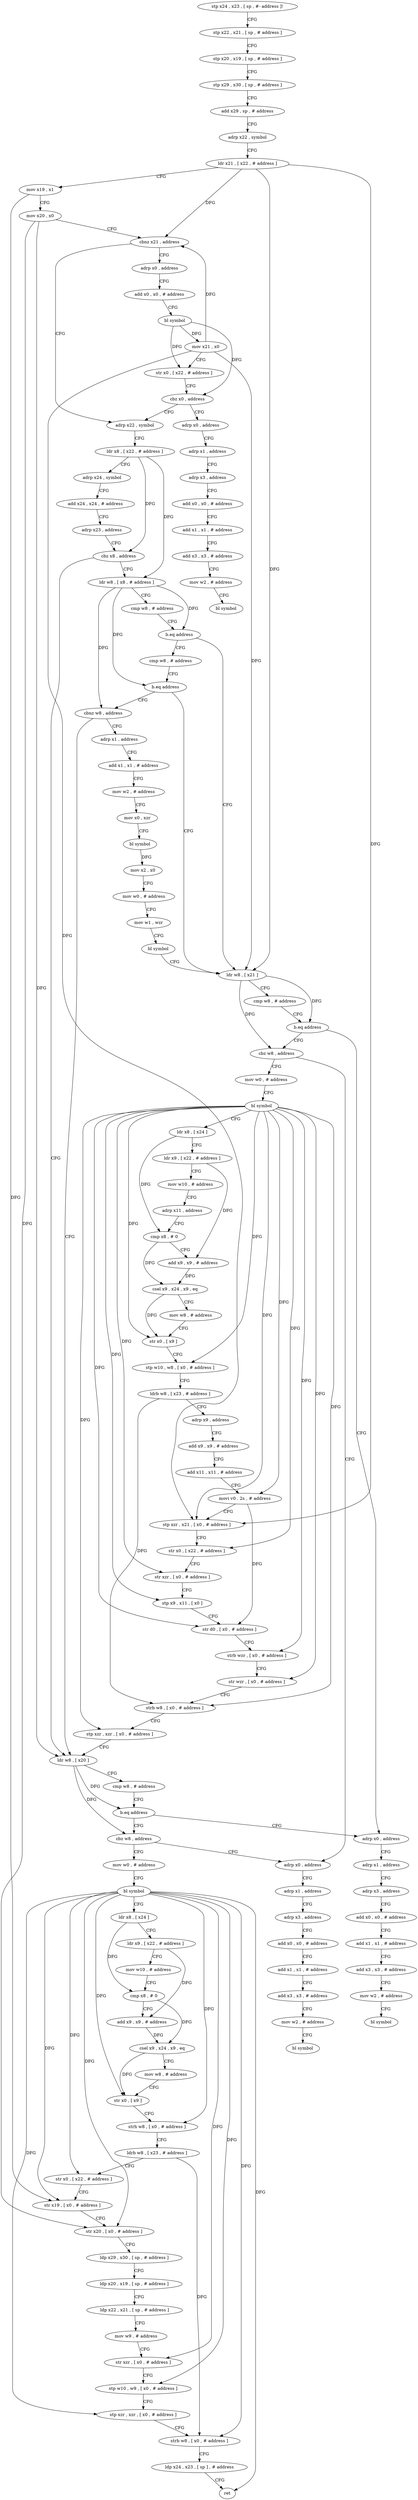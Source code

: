 digraph "func" {
"4227592" [label = "stp x24 , x23 , [ sp , #- address ]!" ]
"4227596" [label = "stp x22 , x21 , [ sp , # address ]" ]
"4227600" [label = "stp x20 , x19 , [ sp , # address ]" ]
"4227604" [label = "stp x29 , x30 , [ sp , # address ]" ]
"4227608" [label = "add x29 , sp , # address" ]
"4227612" [label = "adrp x22 , symbol" ]
"4227616" [label = "ldr x21 , [ x22 , # address ]" ]
"4227620" [label = "mov x19 , x1" ]
"4227624" [label = "mov x20 , x0" ]
"4227628" [label = "cbnz x21 , address" ]
"4227656" [label = "adrp x22 , symbol" ]
"4227632" [label = "adrp x0 , address" ]
"4227660" [label = "ldr x8 , [ x22 , # address ]" ]
"4227664" [label = "adrp x24 , symbol" ]
"4227668" [label = "add x24 , x24 , # address" ]
"4227672" [label = "adrp x23 , address" ]
"4227676" [label = "cbz x8 , address" ]
"4227860" [label = "ldr w8 , [ x20 ]" ]
"4227680" [label = "ldr w8 , [ x8 , # address ]" ]
"4227636" [label = "add x0 , x0 , # address" ]
"4227640" [label = "bl symbol" ]
"4227644" [label = "mov x21 , x0" ]
"4227648" [label = "str x0 , [ x22 , # address ]" ]
"4227652" [label = "cbz x0 , address" ]
"4228040" [label = "adrp x0 , address" ]
"4227864" [label = "cmp w8 , # address" ]
"4227868" [label = "b.eq address" ]
"4227976" [label = "adrp x0 , address" ]
"4227872" [label = "cbz w8 , address" ]
"4227684" [label = "cmp w8 , # address" ]
"4227688" [label = "b.eq address" ]
"4227740" [label = "ldr w8 , [ x21 ]" ]
"4227692" [label = "cmp w8 , # address" ]
"4228044" [label = "adrp x1 , address" ]
"4228048" [label = "adrp x3 , address" ]
"4228052" [label = "add x0 , x0 , # address" ]
"4228056" [label = "add x1 , x1 , # address" ]
"4228060" [label = "add x3 , x3 , # address" ]
"4228064" [label = "mov w2 , # address" ]
"4228068" [label = "bl symbol" ]
"4227980" [label = "adrp x1 , address" ]
"4227984" [label = "adrp x3 , address" ]
"4227988" [label = "add x0 , x0 , # address" ]
"4227992" [label = "add x1 , x1 , # address" ]
"4227996" [label = "add x3 , x3 , # address" ]
"4228000" [label = "mov w2 , # address" ]
"4228004" [label = "bl symbol" ]
"4228008" [label = "adrp x0 , address" ]
"4227876" [label = "mov w0 , # address" ]
"4227744" [label = "cmp w8 , # address" ]
"4227748" [label = "b.eq address" ]
"4227752" [label = "cbz w8 , address" ]
"4227696" [label = "b.eq address" ]
"4227700" [label = "cbnz w8 , address" ]
"4228012" [label = "adrp x1 , address" ]
"4228016" [label = "adrp x3 , address" ]
"4228020" [label = "add x0 , x0 , # address" ]
"4228024" [label = "add x1 , x1 , # address" ]
"4228028" [label = "add x3 , x3 , # address" ]
"4228032" [label = "mov w2 , # address" ]
"4228036" [label = "bl symbol" ]
"4227880" [label = "bl symbol" ]
"4227884" [label = "ldr x8 , [ x24 ]" ]
"4227888" [label = "ldr x9 , [ x22 , # address ]" ]
"4227892" [label = "mov w10 , # address" ]
"4227896" [label = "cmp x8 , # 0" ]
"4227900" [label = "add x9 , x9 , # address" ]
"4227904" [label = "csel x9 , x24 , x9 , eq" ]
"4227908" [label = "mov w8 , # address" ]
"4227912" [label = "str x0 , [ x9 ]" ]
"4227916" [label = "strh w8 , [ x0 , # address ]" ]
"4227920" [label = "ldrb w8 , [ x23 , # address ]" ]
"4227924" [label = "str x0 , [ x22 , # address ]" ]
"4227928" [label = "str x19 , [ x0 , # address ]" ]
"4227932" [label = "str x20 , [ x0 , # address ]" ]
"4227936" [label = "ldp x29 , x30 , [ sp , # address ]" ]
"4227940" [label = "ldp x20 , x19 , [ sp , # address ]" ]
"4227944" [label = "ldp x22 , x21 , [ sp , # address ]" ]
"4227948" [label = "mov w9 , # address" ]
"4227952" [label = "str xzr , [ x0 , # address ]" ]
"4227956" [label = "stp w10 , w9 , [ x0 , # address ]" ]
"4227960" [label = "stp xzr , xzr , [ x0 , # address ]" ]
"4227964" [label = "strb w8 , [ x0 , # address ]" ]
"4227968" [label = "ldp x24 , x23 , [ sp ] , # address" ]
"4227972" [label = "ret" ]
"4227756" [label = "mov w0 , # address" ]
"4227704" [label = "adrp x1 , address" ]
"4227760" [label = "bl symbol" ]
"4227764" [label = "ldr x8 , [ x24 ]" ]
"4227768" [label = "ldr x9 , [ x22 , # address ]" ]
"4227772" [label = "mov w10 , # address" ]
"4227776" [label = "adrp x11 , address" ]
"4227780" [label = "cmp x8 , # 0" ]
"4227784" [label = "add x9 , x9 , # address" ]
"4227788" [label = "csel x9 , x24 , x9 , eq" ]
"4227792" [label = "mov w8 , # address" ]
"4227796" [label = "str x0 , [ x9 ]" ]
"4227800" [label = "stp w10 , w8 , [ x0 , # address ]" ]
"4227804" [label = "ldrb w8 , [ x23 , # address ]" ]
"4227808" [label = "adrp x9 , address" ]
"4227812" [label = "add x9 , x9 , # address" ]
"4227816" [label = "add x11 , x11 , # address" ]
"4227820" [label = "movi v0 . 2s , # address" ]
"4227824" [label = "stp xzr , x21 , [ x0 , # address ]" ]
"4227828" [label = "str x0 , [ x22 , # address ]" ]
"4227832" [label = "str xzr , [ x0 , # address ]" ]
"4227836" [label = "stp x9 , x11 , [ x0 ]" ]
"4227840" [label = "str d0 , [ x0 , # address ]" ]
"4227844" [label = "strb wzr , [ x0 , # address ]" ]
"4227848" [label = "str wzr , [ x0 , # address ]" ]
"4227852" [label = "strb w8 , [ x0 , # address ]" ]
"4227856" [label = "stp xzr , xzr , [ x0 , # address ]" ]
"4227708" [label = "add x1 , x1 , # address" ]
"4227712" [label = "mov w2 , # address" ]
"4227716" [label = "mov x0 , xzr" ]
"4227720" [label = "bl symbol" ]
"4227724" [label = "mov x2 , x0" ]
"4227728" [label = "mov w0 , # address" ]
"4227732" [label = "mov w1 , wzr" ]
"4227736" [label = "bl symbol" ]
"4227592" -> "4227596" [ label = "CFG" ]
"4227596" -> "4227600" [ label = "CFG" ]
"4227600" -> "4227604" [ label = "CFG" ]
"4227604" -> "4227608" [ label = "CFG" ]
"4227608" -> "4227612" [ label = "CFG" ]
"4227612" -> "4227616" [ label = "CFG" ]
"4227616" -> "4227620" [ label = "CFG" ]
"4227616" -> "4227628" [ label = "DFG" ]
"4227616" -> "4227740" [ label = "DFG" ]
"4227616" -> "4227824" [ label = "DFG" ]
"4227620" -> "4227624" [ label = "CFG" ]
"4227620" -> "4227928" [ label = "DFG" ]
"4227624" -> "4227628" [ label = "CFG" ]
"4227624" -> "4227860" [ label = "DFG" ]
"4227624" -> "4227932" [ label = "DFG" ]
"4227628" -> "4227656" [ label = "CFG" ]
"4227628" -> "4227632" [ label = "CFG" ]
"4227656" -> "4227660" [ label = "CFG" ]
"4227632" -> "4227636" [ label = "CFG" ]
"4227660" -> "4227664" [ label = "CFG" ]
"4227660" -> "4227676" [ label = "DFG" ]
"4227660" -> "4227680" [ label = "DFG" ]
"4227664" -> "4227668" [ label = "CFG" ]
"4227668" -> "4227672" [ label = "CFG" ]
"4227672" -> "4227676" [ label = "CFG" ]
"4227676" -> "4227860" [ label = "CFG" ]
"4227676" -> "4227680" [ label = "CFG" ]
"4227860" -> "4227864" [ label = "CFG" ]
"4227860" -> "4227868" [ label = "DFG" ]
"4227860" -> "4227872" [ label = "DFG" ]
"4227680" -> "4227684" [ label = "CFG" ]
"4227680" -> "4227688" [ label = "DFG" ]
"4227680" -> "4227696" [ label = "DFG" ]
"4227680" -> "4227700" [ label = "DFG" ]
"4227636" -> "4227640" [ label = "CFG" ]
"4227640" -> "4227644" [ label = "DFG" ]
"4227640" -> "4227648" [ label = "DFG" ]
"4227640" -> "4227652" [ label = "DFG" ]
"4227644" -> "4227648" [ label = "CFG" ]
"4227644" -> "4227628" [ label = "DFG" ]
"4227644" -> "4227740" [ label = "DFG" ]
"4227644" -> "4227824" [ label = "DFG" ]
"4227648" -> "4227652" [ label = "CFG" ]
"4227652" -> "4228040" [ label = "CFG" ]
"4227652" -> "4227656" [ label = "CFG" ]
"4228040" -> "4228044" [ label = "CFG" ]
"4227864" -> "4227868" [ label = "CFG" ]
"4227868" -> "4227976" [ label = "CFG" ]
"4227868" -> "4227872" [ label = "CFG" ]
"4227976" -> "4227980" [ label = "CFG" ]
"4227872" -> "4228008" [ label = "CFG" ]
"4227872" -> "4227876" [ label = "CFG" ]
"4227684" -> "4227688" [ label = "CFG" ]
"4227688" -> "4227740" [ label = "CFG" ]
"4227688" -> "4227692" [ label = "CFG" ]
"4227740" -> "4227744" [ label = "CFG" ]
"4227740" -> "4227748" [ label = "DFG" ]
"4227740" -> "4227752" [ label = "DFG" ]
"4227692" -> "4227696" [ label = "CFG" ]
"4228044" -> "4228048" [ label = "CFG" ]
"4228048" -> "4228052" [ label = "CFG" ]
"4228052" -> "4228056" [ label = "CFG" ]
"4228056" -> "4228060" [ label = "CFG" ]
"4228060" -> "4228064" [ label = "CFG" ]
"4228064" -> "4228068" [ label = "CFG" ]
"4227980" -> "4227984" [ label = "CFG" ]
"4227984" -> "4227988" [ label = "CFG" ]
"4227988" -> "4227992" [ label = "CFG" ]
"4227992" -> "4227996" [ label = "CFG" ]
"4227996" -> "4228000" [ label = "CFG" ]
"4228000" -> "4228004" [ label = "CFG" ]
"4228008" -> "4228012" [ label = "CFG" ]
"4227876" -> "4227880" [ label = "CFG" ]
"4227744" -> "4227748" [ label = "CFG" ]
"4227748" -> "4227976" [ label = "CFG" ]
"4227748" -> "4227752" [ label = "CFG" ]
"4227752" -> "4228008" [ label = "CFG" ]
"4227752" -> "4227756" [ label = "CFG" ]
"4227696" -> "4227740" [ label = "CFG" ]
"4227696" -> "4227700" [ label = "CFG" ]
"4227700" -> "4227860" [ label = "CFG" ]
"4227700" -> "4227704" [ label = "CFG" ]
"4228012" -> "4228016" [ label = "CFG" ]
"4228016" -> "4228020" [ label = "CFG" ]
"4228020" -> "4228024" [ label = "CFG" ]
"4228024" -> "4228028" [ label = "CFG" ]
"4228028" -> "4228032" [ label = "CFG" ]
"4228032" -> "4228036" [ label = "CFG" ]
"4227880" -> "4227884" [ label = "CFG" ]
"4227880" -> "4227912" [ label = "DFG" ]
"4227880" -> "4227916" [ label = "DFG" ]
"4227880" -> "4227924" [ label = "DFG" ]
"4227880" -> "4227928" [ label = "DFG" ]
"4227880" -> "4227932" [ label = "DFG" ]
"4227880" -> "4227952" [ label = "DFG" ]
"4227880" -> "4227956" [ label = "DFG" ]
"4227880" -> "4227960" [ label = "DFG" ]
"4227880" -> "4227964" [ label = "DFG" ]
"4227880" -> "4227972" [ label = "DFG" ]
"4227884" -> "4227888" [ label = "CFG" ]
"4227884" -> "4227896" [ label = "DFG" ]
"4227888" -> "4227892" [ label = "CFG" ]
"4227888" -> "4227900" [ label = "DFG" ]
"4227892" -> "4227896" [ label = "CFG" ]
"4227896" -> "4227900" [ label = "CFG" ]
"4227896" -> "4227904" [ label = "DFG" ]
"4227900" -> "4227904" [ label = "DFG" ]
"4227904" -> "4227908" [ label = "CFG" ]
"4227904" -> "4227912" [ label = "DFG" ]
"4227908" -> "4227912" [ label = "CFG" ]
"4227912" -> "4227916" [ label = "CFG" ]
"4227916" -> "4227920" [ label = "CFG" ]
"4227920" -> "4227924" [ label = "CFG" ]
"4227920" -> "4227964" [ label = "DFG" ]
"4227924" -> "4227928" [ label = "CFG" ]
"4227928" -> "4227932" [ label = "CFG" ]
"4227932" -> "4227936" [ label = "CFG" ]
"4227936" -> "4227940" [ label = "CFG" ]
"4227940" -> "4227944" [ label = "CFG" ]
"4227944" -> "4227948" [ label = "CFG" ]
"4227948" -> "4227952" [ label = "CFG" ]
"4227952" -> "4227956" [ label = "CFG" ]
"4227956" -> "4227960" [ label = "CFG" ]
"4227960" -> "4227964" [ label = "CFG" ]
"4227964" -> "4227968" [ label = "CFG" ]
"4227968" -> "4227972" [ label = "CFG" ]
"4227756" -> "4227760" [ label = "CFG" ]
"4227704" -> "4227708" [ label = "CFG" ]
"4227760" -> "4227764" [ label = "CFG" ]
"4227760" -> "4227796" [ label = "DFG" ]
"4227760" -> "4227800" [ label = "DFG" ]
"4227760" -> "4227824" [ label = "DFG" ]
"4227760" -> "4227828" [ label = "DFG" ]
"4227760" -> "4227832" [ label = "DFG" ]
"4227760" -> "4227836" [ label = "DFG" ]
"4227760" -> "4227840" [ label = "DFG" ]
"4227760" -> "4227844" [ label = "DFG" ]
"4227760" -> "4227848" [ label = "DFG" ]
"4227760" -> "4227852" [ label = "DFG" ]
"4227760" -> "4227856" [ label = "DFG" ]
"4227760" -> "4227820" [ label = "DFG" ]
"4227764" -> "4227768" [ label = "CFG" ]
"4227764" -> "4227780" [ label = "DFG" ]
"4227768" -> "4227772" [ label = "CFG" ]
"4227768" -> "4227784" [ label = "DFG" ]
"4227772" -> "4227776" [ label = "CFG" ]
"4227776" -> "4227780" [ label = "CFG" ]
"4227780" -> "4227784" [ label = "CFG" ]
"4227780" -> "4227788" [ label = "DFG" ]
"4227784" -> "4227788" [ label = "DFG" ]
"4227788" -> "4227792" [ label = "CFG" ]
"4227788" -> "4227796" [ label = "DFG" ]
"4227792" -> "4227796" [ label = "CFG" ]
"4227796" -> "4227800" [ label = "CFG" ]
"4227800" -> "4227804" [ label = "CFG" ]
"4227804" -> "4227808" [ label = "CFG" ]
"4227804" -> "4227852" [ label = "DFG" ]
"4227808" -> "4227812" [ label = "CFG" ]
"4227812" -> "4227816" [ label = "CFG" ]
"4227816" -> "4227820" [ label = "CFG" ]
"4227820" -> "4227824" [ label = "CFG" ]
"4227820" -> "4227840" [ label = "DFG" ]
"4227824" -> "4227828" [ label = "CFG" ]
"4227828" -> "4227832" [ label = "CFG" ]
"4227832" -> "4227836" [ label = "CFG" ]
"4227836" -> "4227840" [ label = "CFG" ]
"4227840" -> "4227844" [ label = "CFG" ]
"4227844" -> "4227848" [ label = "CFG" ]
"4227848" -> "4227852" [ label = "CFG" ]
"4227852" -> "4227856" [ label = "CFG" ]
"4227856" -> "4227860" [ label = "CFG" ]
"4227708" -> "4227712" [ label = "CFG" ]
"4227712" -> "4227716" [ label = "CFG" ]
"4227716" -> "4227720" [ label = "CFG" ]
"4227720" -> "4227724" [ label = "DFG" ]
"4227724" -> "4227728" [ label = "CFG" ]
"4227728" -> "4227732" [ label = "CFG" ]
"4227732" -> "4227736" [ label = "CFG" ]
"4227736" -> "4227740" [ label = "CFG" ]
}
